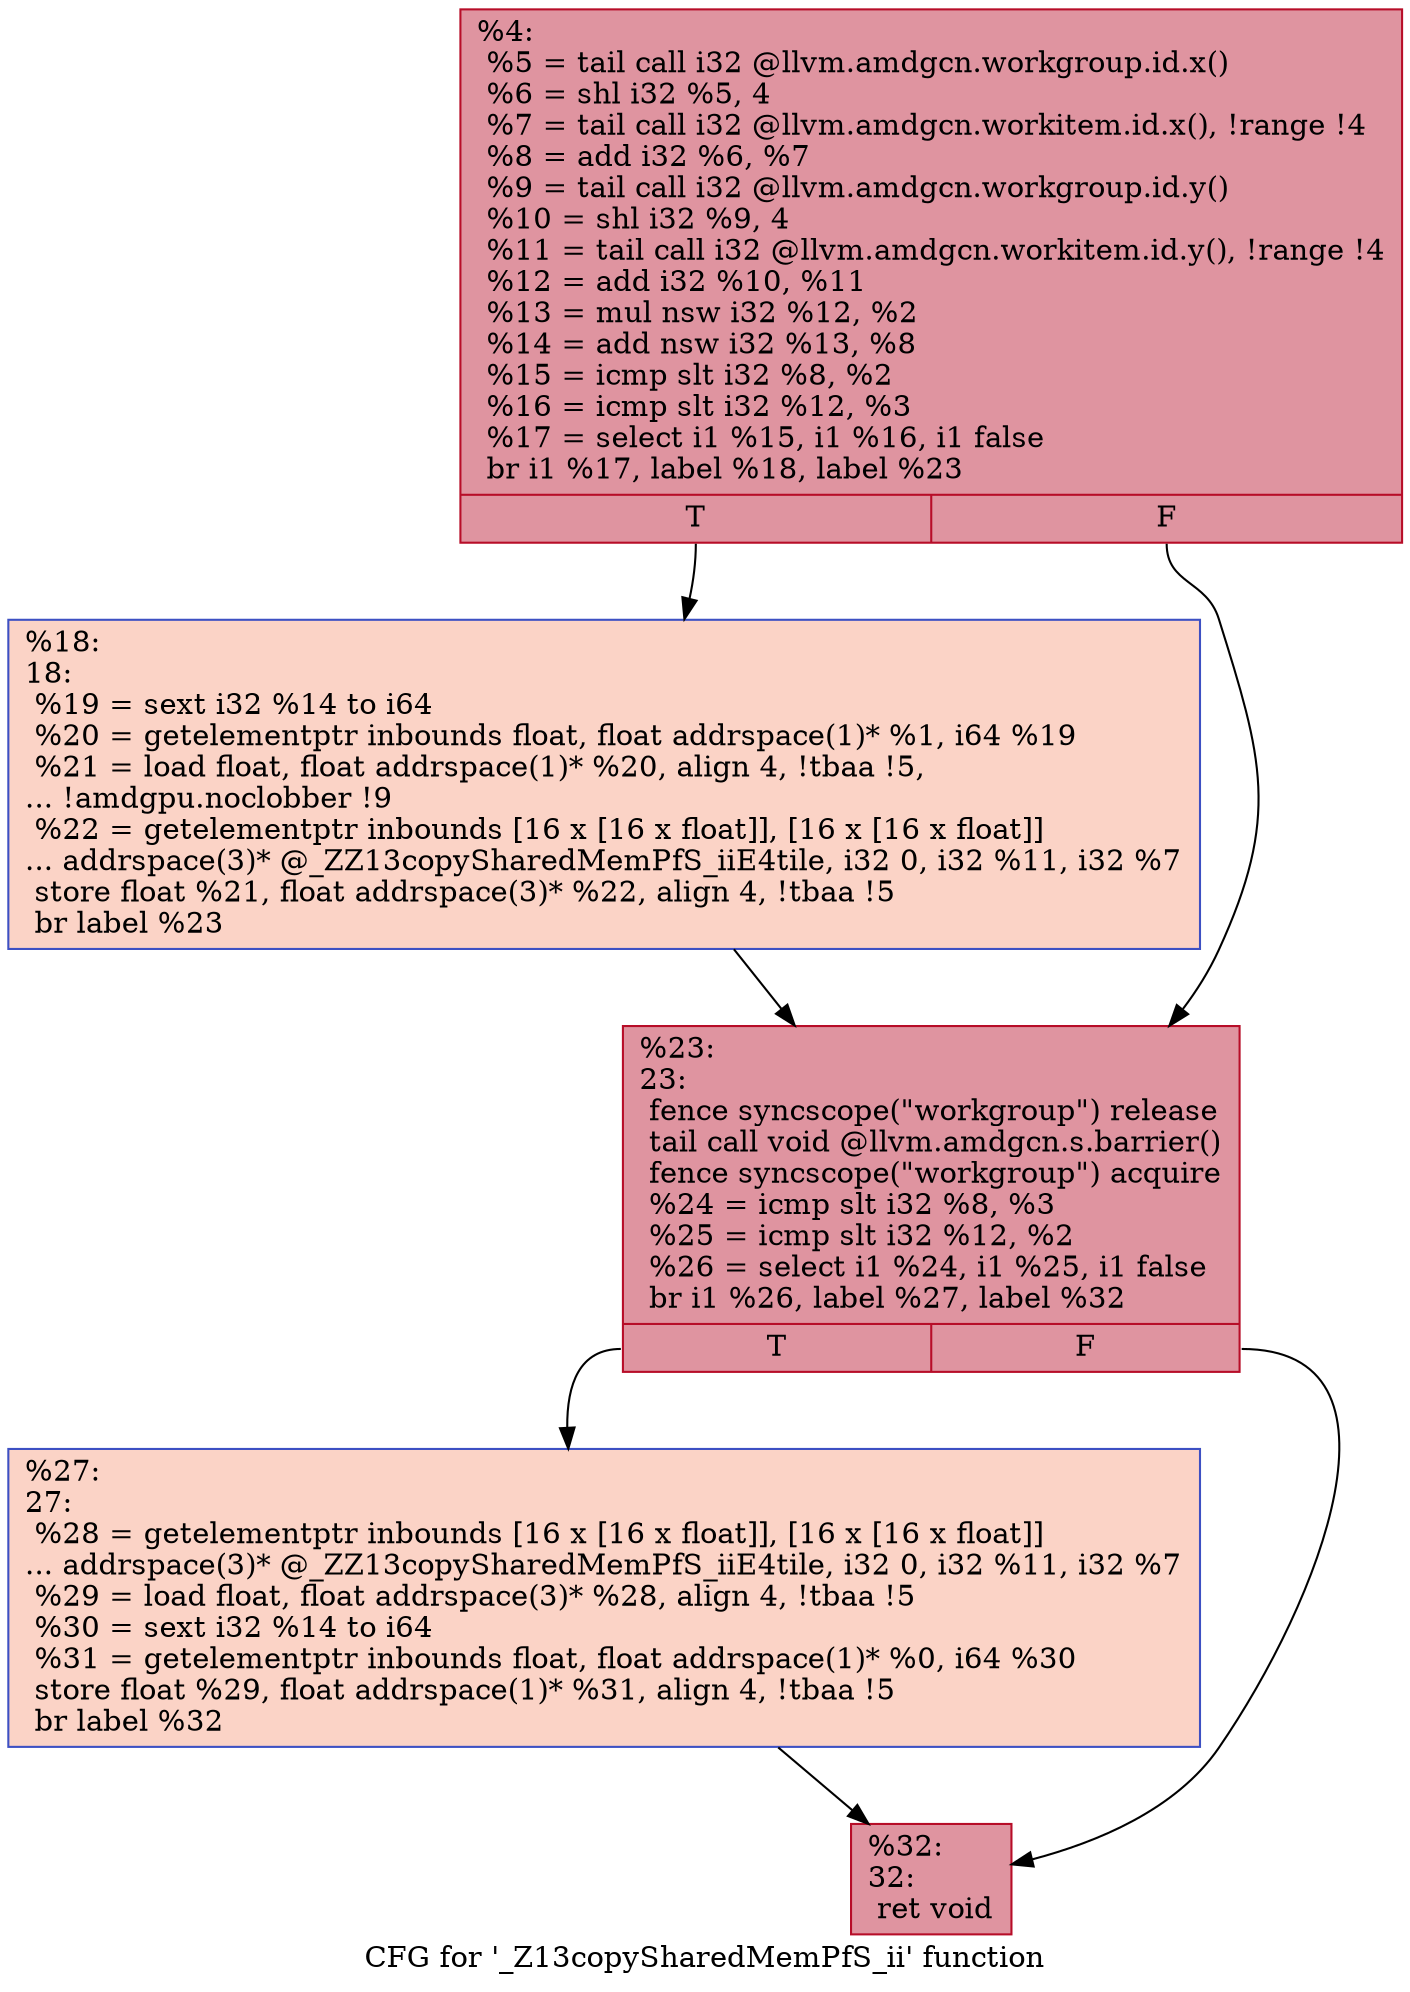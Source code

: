 digraph "CFG for '_Z13copySharedMemPfS_ii' function" {
	label="CFG for '_Z13copySharedMemPfS_ii' function";

	Node0x5809fc0 [shape=record,color="#b70d28ff", style=filled, fillcolor="#b70d2870",label="{%4:\l  %5 = tail call i32 @llvm.amdgcn.workgroup.id.x()\l  %6 = shl i32 %5, 4\l  %7 = tail call i32 @llvm.amdgcn.workitem.id.x(), !range !4\l  %8 = add i32 %6, %7\l  %9 = tail call i32 @llvm.amdgcn.workgroup.id.y()\l  %10 = shl i32 %9, 4\l  %11 = tail call i32 @llvm.amdgcn.workitem.id.y(), !range !4\l  %12 = add i32 %10, %11\l  %13 = mul nsw i32 %12, %2\l  %14 = add nsw i32 %13, %8\l  %15 = icmp slt i32 %8, %2\l  %16 = icmp slt i32 %12, %3\l  %17 = select i1 %15, i1 %16, i1 false\l  br i1 %17, label %18, label %23\l|{<s0>T|<s1>F}}"];
	Node0x5809fc0:s0 -> Node0x580b710;
	Node0x5809fc0:s1 -> Node0x580c680;
	Node0x580b710 [shape=record,color="#3d50c3ff", style=filled, fillcolor="#f59c7d70",label="{%18:\l18:                                               \l  %19 = sext i32 %14 to i64\l  %20 = getelementptr inbounds float, float addrspace(1)* %1, i64 %19\l  %21 = load float, float addrspace(1)* %20, align 4, !tbaa !5,\l... !amdgpu.noclobber !9\l  %22 = getelementptr inbounds [16 x [16 x float]], [16 x [16 x float]]\l... addrspace(3)* @_ZZ13copySharedMemPfS_iiE4tile, i32 0, i32 %11, i32 %7\l  store float %21, float addrspace(3)* %22, align 4, !tbaa !5\l  br label %23\l}"];
	Node0x580b710 -> Node0x580c680;
	Node0x580c680 [shape=record,color="#b70d28ff", style=filled, fillcolor="#b70d2870",label="{%23:\l23:                                               \l  fence syncscope(\"workgroup\") release\l  tail call void @llvm.amdgcn.s.barrier()\l  fence syncscope(\"workgroup\") acquire\l  %24 = icmp slt i32 %8, %3\l  %25 = icmp slt i32 %12, %2\l  %26 = select i1 %24, i1 %25, i1 false\l  br i1 %26, label %27, label %32\l|{<s0>T|<s1>F}}"];
	Node0x580c680:s0 -> Node0x580d900;
	Node0x580c680:s1 -> Node0x580d950;
	Node0x580d900 [shape=record,color="#3d50c3ff", style=filled, fillcolor="#f59c7d70",label="{%27:\l27:                                               \l  %28 = getelementptr inbounds [16 x [16 x float]], [16 x [16 x float]]\l... addrspace(3)* @_ZZ13copySharedMemPfS_iiE4tile, i32 0, i32 %11, i32 %7\l  %29 = load float, float addrspace(3)* %28, align 4, !tbaa !5\l  %30 = sext i32 %14 to i64\l  %31 = getelementptr inbounds float, float addrspace(1)* %0, i64 %30\l  store float %29, float addrspace(1)* %31, align 4, !tbaa !5\l  br label %32\l}"];
	Node0x580d900 -> Node0x580d950;
	Node0x580d950 [shape=record,color="#b70d28ff", style=filled, fillcolor="#b70d2870",label="{%32:\l32:                                               \l  ret void\l}"];
}
